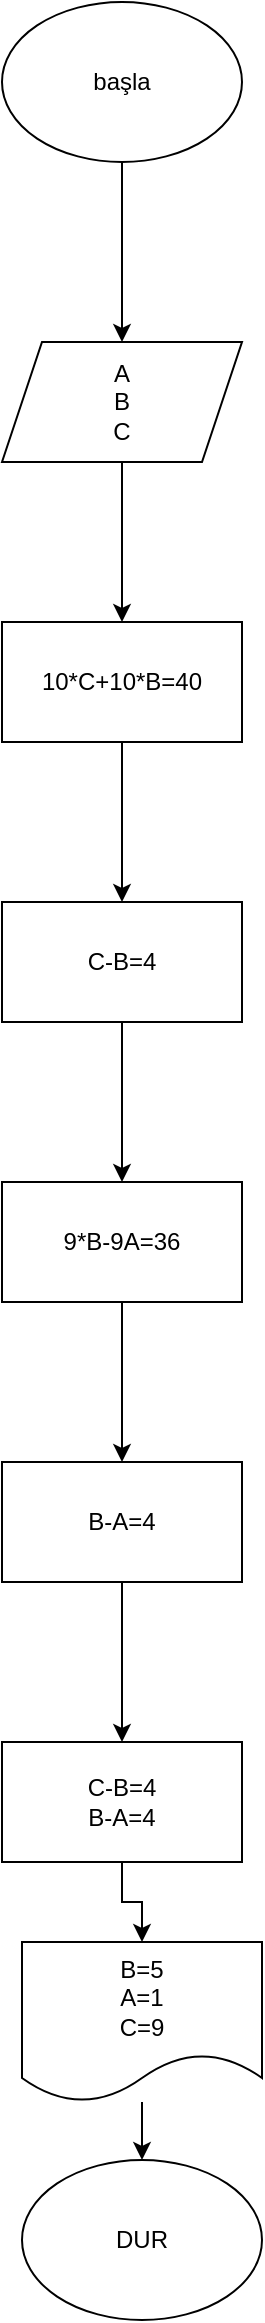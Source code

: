 <mxfile version="13.9.9" type="device"><diagram id="nm_AoXbhp5n_MQvG-PaR" name="Sayfa -1"><mxGraphModel dx="852" dy="494" grid="1" gridSize="10" guides="1" tooltips="1" connect="1" arrows="1" fold="1" page="1" pageScale="1" pageWidth="827" pageHeight="1169" math="0" shadow="0"><root><mxCell id="0"/><mxCell id="1" parent="0"/><mxCell id="JPCBx-GsDlh_A5zU99vL-3" value="" style="edgeStyle=orthogonalEdgeStyle;rounded=0;orthogonalLoop=1;jettySize=auto;html=1;" parent="1" source="JPCBx-GsDlh_A5zU99vL-1" edge="1"><mxGeometry relative="1" as="geometry"><mxPoint x="340" y="180" as="targetPoint"/></mxGeometry></mxCell><mxCell id="JPCBx-GsDlh_A5zU99vL-1" value="başla" style="ellipse;whiteSpace=wrap;html=1;" parent="1" vertex="1"><mxGeometry x="280" y="10" width="120" height="80" as="geometry"/></mxCell><mxCell id="JPCBx-GsDlh_A5zU99vL-6" value="" style="edgeStyle=orthogonalEdgeStyle;rounded=0;orthogonalLoop=1;jettySize=auto;html=1;" parent="1" source="JPCBx-GsDlh_A5zU99vL-4" target="JPCBx-GsDlh_A5zU99vL-5" edge="1"><mxGeometry relative="1" as="geometry"/></mxCell><mxCell id="JPCBx-GsDlh_A5zU99vL-4" value="A&lt;br&gt;B&lt;br&gt;C" style="shape=parallelogram;perimeter=parallelogramPerimeter;whiteSpace=wrap;html=1;fixedSize=1;" parent="1" vertex="1"><mxGeometry x="280" y="180" width="120" height="60" as="geometry"/></mxCell><mxCell id="JPCBx-GsDlh_A5zU99vL-8" value="" style="edgeStyle=orthogonalEdgeStyle;rounded=0;orthogonalLoop=1;jettySize=auto;html=1;" parent="1" source="JPCBx-GsDlh_A5zU99vL-5" target="JPCBx-GsDlh_A5zU99vL-7" edge="1"><mxGeometry relative="1" as="geometry"/></mxCell><mxCell id="JPCBx-GsDlh_A5zU99vL-5" value="10*C+10*B=40&lt;br&gt;" style="whiteSpace=wrap;html=1;" parent="1" vertex="1"><mxGeometry x="280" y="320" width="120" height="60" as="geometry"/></mxCell><mxCell id="JPCBx-GsDlh_A5zU99vL-10" value="" style="edgeStyle=orthogonalEdgeStyle;rounded=0;orthogonalLoop=1;jettySize=auto;html=1;" parent="1" source="JPCBx-GsDlh_A5zU99vL-7" target="JPCBx-GsDlh_A5zU99vL-9" edge="1"><mxGeometry relative="1" as="geometry"/></mxCell><mxCell id="JPCBx-GsDlh_A5zU99vL-7" value="C-B=4" style="whiteSpace=wrap;html=1;" parent="1" vertex="1"><mxGeometry x="280" y="460" width="120" height="60" as="geometry"/></mxCell><mxCell id="JPCBx-GsDlh_A5zU99vL-13" value="" style="edgeStyle=orthogonalEdgeStyle;rounded=0;orthogonalLoop=1;jettySize=auto;html=1;" parent="1" source="JPCBx-GsDlh_A5zU99vL-9" target="JPCBx-GsDlh_A5zU99vL-12" edge="1"><mxGeometry relative="1" as="geometry"/></mxCell><mxCell id="JPCBx-GsDlh_A5zU99vL-9" value="9*B-9A=36" style="whiteSpace=wrap;html=1;" parent="1" vertex="1"><mxGeometry x="280" y="600" width="120" height="60" as="geometry"/></mxCell><mxCell id="JPCBx-GsDlh_A5zU99vL-15" value="" style="edgeStyle=orthogonalEdgeStyle;rounded=0;orthogonalLoop=1;jettySize=auto;html=1;" parent="1" source="JPCBx-GsDlh_A5zU99vL-12" target="JPCBx-GsDlh_A5zU99vL-14" edge="1"><mxGeometry relative="1" as="geometry"/></mxCell><mxCell id="JPCBx-GsDlh_A5zU99vL-12" value="B-A=4" style="whiteSpace=wrap;html=1;" parent="1" vertex="1"><mxGeometry x="280" y="740" width="120" height="60" as="geometry"/></mxCell><mxCell id="JPCBx-GsDlh_A5zU99vL-17" value="" style="edgeStyle=orthogonalEdgeStyle;rounded=0;orthogonalLoop=1;jettySize=auto;html=1;" parent="1" source="JPCBx-GsDlh_A5zU99vL-14" target="JPCBx-GsDlh_A5zU99vL-16" edge="1"><mxGeometry relative="1" as="geometry"/></mxCell><mxCell id="JPCBx-GsDlh_A5zU99vL-14" value="C-B=4&lt;br&gt;B-A=4" style="whiteSpace=wrap;html=1;" parent="1" vertex="1"><mxGeometry x="280" y="880" width="120" height="60" as="geometry"/></mxCell><mxCell id="JPCBx-GsDlh_A5zU99vL-19" value="" style="edgeStyle=orthogonalEdgeStyle;rounded=0;orthogonalLoop=1;jettySize=auto;html=1;" parent="1" source="JPCBx-GsDlh_A5zU99vL-16" target="JPCBx-GsDlh_A5zU99vL-18" edge="1"><mxGeometry relative="1" as="geometry"/></mxCell><mxCell id="JPCBx-GsDlh_A5zU99vL-16" value="B=5&lt;br&gt;A=1&lt;br&gt;C=9" style="shape=document;whiteSpace=wrap;html=1;boundedLbl=1;" parent="1" vertex="1"><mxGeometry x="290" y="980" width="120" height="80" as="geometry"/></mxCell><mxCell id="JPCBx-GsDlh_A5zU99vL-18" value="DUR" style="ellipse;whiteSpace=wrap;html=1;" parent="1" vertex="1"><mxGeometry x="290" y="1089" width="120" height="80" as="geometry"/></mxCell></root></mxGraphModel></diagram></mxfile>
